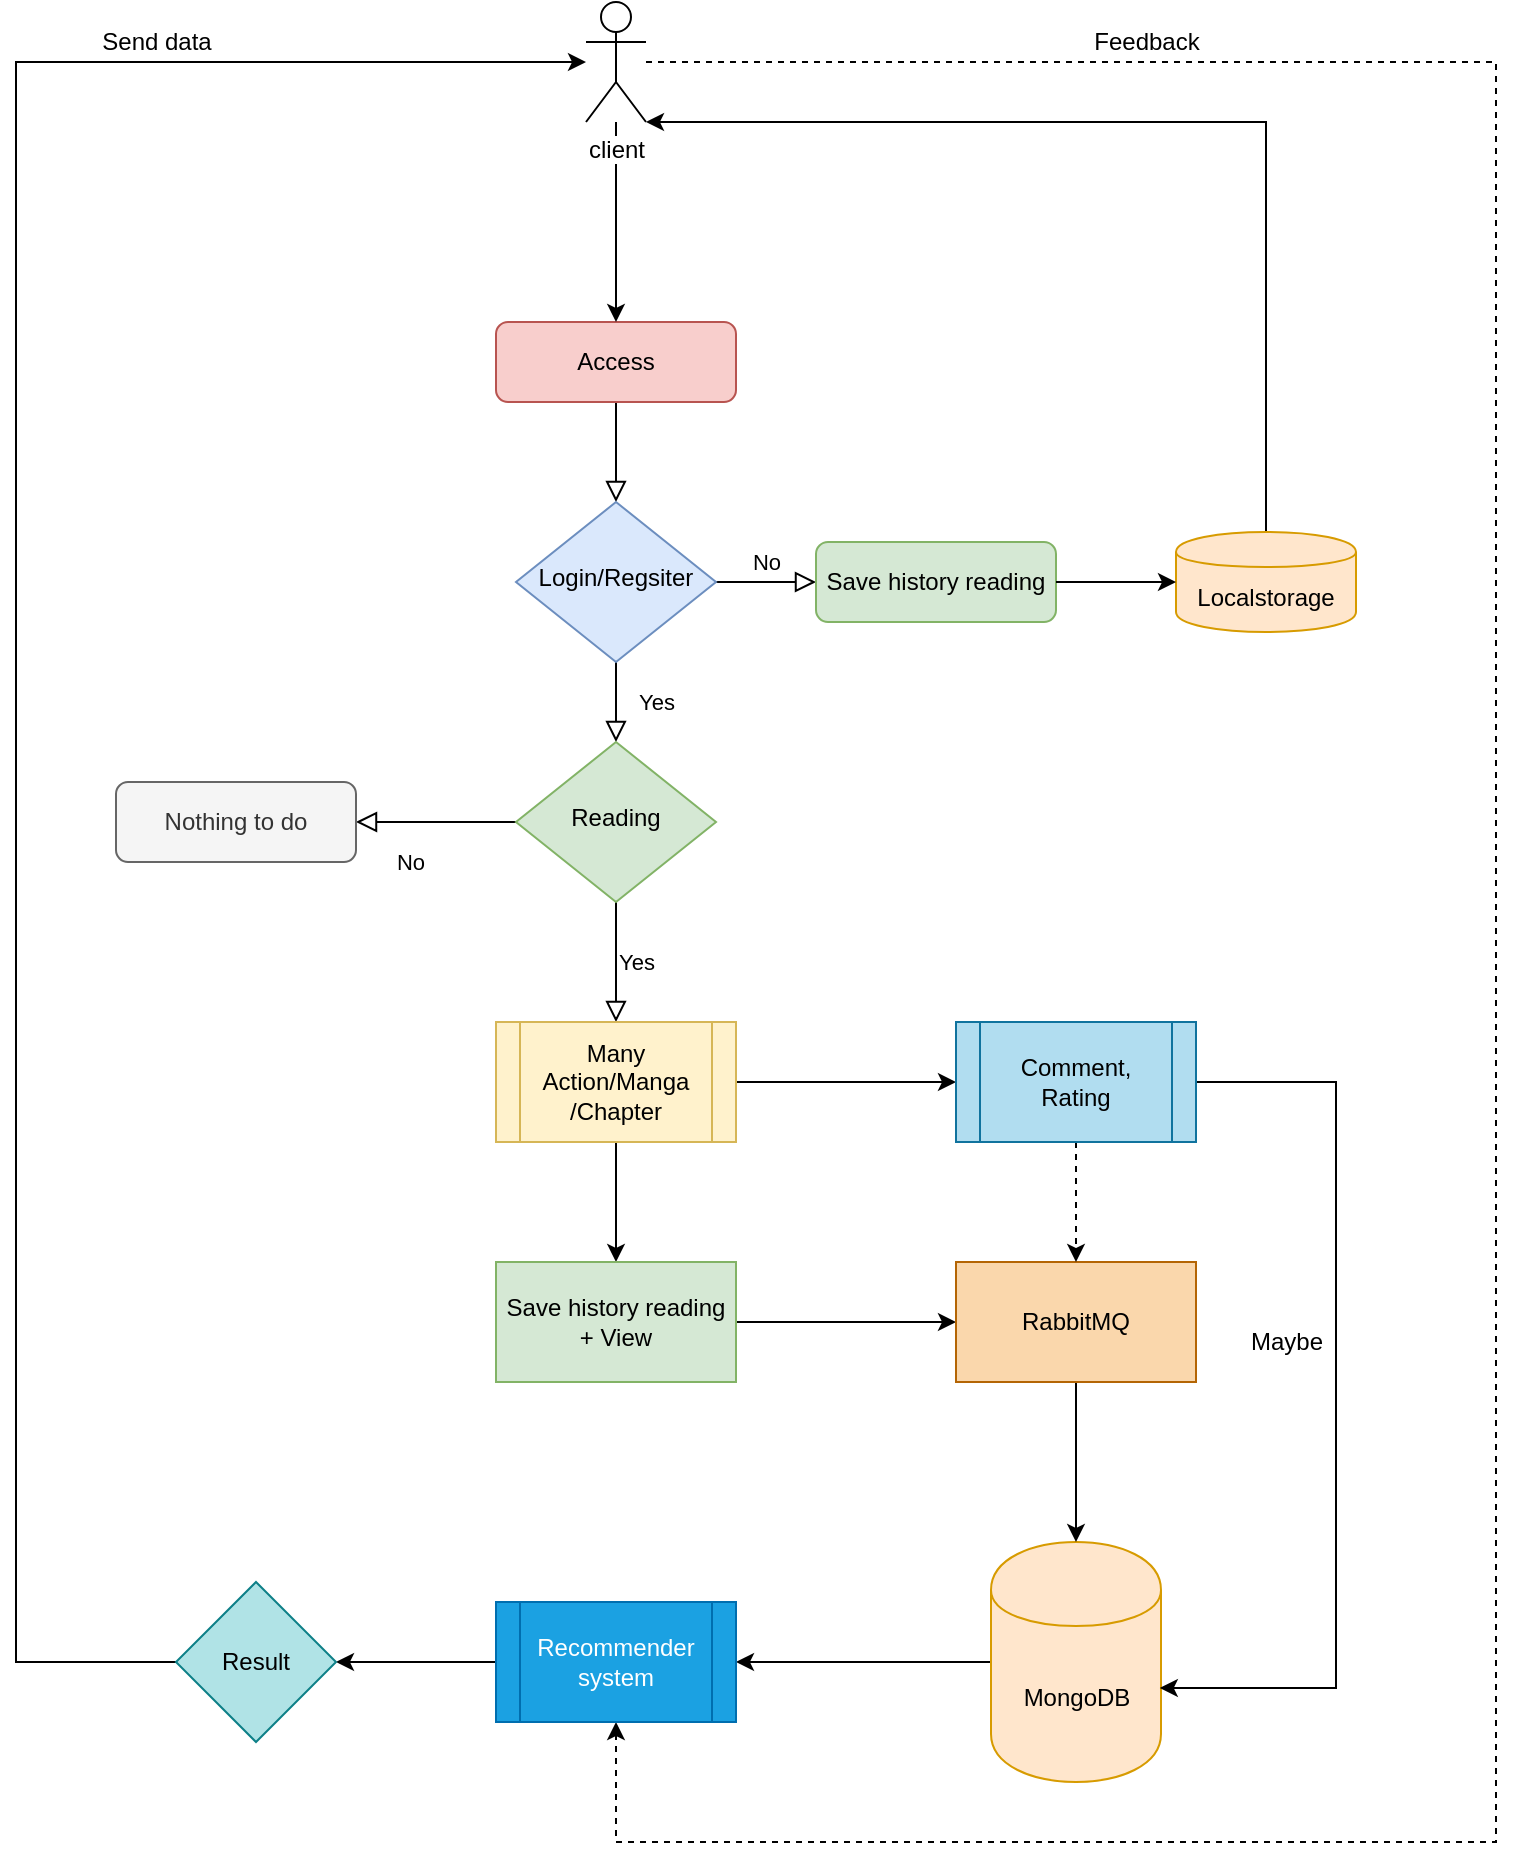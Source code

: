 <mxfile version="12.9.3" type="device"><diagram id="C5RBs43oDa-KdzZeNtuy" name="Page-1"><mxGraphModel dx="981" dy="567" grid="1" gridSize="10" guides="1" tooltips="1" connect="1" arrows="1" fold="1" page="1" pageScale="1" pageWidth="827" pageHeight="1169" math="0" shadow="0"><root><mxCell id="WIyWlLk6GJQsqaUBKTNV-0"/><mxCell id="WIyWlLk6GJQsqaUBKTNV-1" parent="WIyWlLk6GJQsqaUBKTNV-0"/><mxCell id="WIyWlLk6GJQsqaUBKTNV-2" value="" style="rounded=0;html=1;jettySize=auto;orthogonalLoop=1;fontSize=11;endArrow=block;endFill=0;endSize=8;strokeWidth=1;shadow=0;labelBackgroundColor=none;edgeStyle=orthogonalEdgeStyle;" parent="WIyWlLk6GJQsqaUBKTNV-1" source="WIyWlLk6GJQsqaUBKTNV-3" target="WIyWlLk6GJQsqaUBKTNV-6" edge="1"><mxGeometry relative="1" as="geometry"/></mxCell><mxCell id="WIyWlLk6GJQsqaUBKTNV-3" value="Access" style="rounded=1;whiteSpace=wrap;html=1;fontSize=12;glass=0;strokeWidth=1;shadow=0;fillColor=#f8cecc;strokeColor=#b85450;" parent="WIyWlLk6GJQsqaUBKTNV-1" vertex="1"><mxGeometry x="280" y="200" width="120" height="40" as="geometry"/></mxCell><mxCell id="WIyWlLk6GJQsqaUBKTNV-4" value="Yes" style="rounded=0;html=1;jettySize=auto;orthogonalLoop=1;fontSize=11;endArrow=block;endFill=0;endSize=8;strokeWidth=1;shadow=0;labelBackgroundColor=none;edgeStyle=orthogonalEdgeStyle;" parent="WIyWlLk6GJQsqaUBKTNV-1" source="WIyWlLk6GJQsqaUBKTNV-6" target="WIyWlLk6GJQsqaUBKTNV-10" edge="1"><mxGeometry y="20" relative="1" as="geometry"><mxPoint as="offset"/></mxGeometry></mxCell><mxCell id="WIyWlLk6GJQsqaUBKTNV-5" value="No" style="edgeStyle=orthogonalEdgeStyle;rounded=0;html=1;jettySize=auto;orthogonalLoop=1;fontSize=11;endArrow=block;endFill=0;endSize=8;strokeWidth=1;shadow=0;labelBackgroundColor=none;" parent="WIyWlLk6GJQsqaUBKTNV-1" source="WIyWlLk6GJQsqaUBKTNV-6" target="WIyWlLk6GJQsqaUBKTNV-7" edge="1"><mxGeometry y="10" relative="1" as="geometry"><mxPoint as="offset"/></mxGeometry></mxCell><mxCell id="WIyWlLk6GJQsqaUBKTNV-6" value="Login/Regsiter" style="rhombus;whiteSpace=wrap;html=1;shadow=0;fontFamily=Helvetica;fontSize=12;align=center;strokeWidth=1;spacing=6;spacingTop=-4;fillColor=#dae8fc;strokeColor=#6c8ebf;" parent="WIyWlLk6GJQsqaUBKTNV-1" vertex="1"><mxGeometry x="290" y="290" width="100" height="80" as="geometry"/></mxCell><mxCell id="WIyWlLk6GJQsqaUBKTNV-7" value="Save history reading" style="rounded=1;whiteSpace=wrap;html=1;fontSize=12;glass=0;strokeWidth=1;shadow=0;fillColor=#d5e8d4;strokeColor=#82b366;" parent="WIyWlLk6GJQsqaUBKTNV-1" vertex="1"><mxGeometry x="440" y="310" width="120" height="40" as="geometry"/></mxCell><mxCell id="WIyWlLk6GJQsqaUBKTNV-8" value="No" style="rounded=0;html=1;jettySize=auto;orthogonalLoop=1;fontSize=11;endArrow=block;endFill=0;endSize=8;strokeWidth=1;shadow=0;labelBackgroundColor=none;edgeStyle=orthogonalEdgeStyle;" parent="WIyWlLk6GJQsqaUBKTNV-1" source="WIyWlLk6GJQsqaUBKTNV-10" target="WIyWlLk6GJQsqaUBKTNV-11" edge="1"><mxGeometry x="0.333" y="20" relative="1" as="geometry"><mxPoint as="offset"/></mxGeometry></mxCell><mxCell id="WIyWlLk6GJQsqaUBKTNV-9" value="Yes" style="edgeStyle=orthogonalEdgeStyle;rounded=0;html=1;jettySize=auto;orthogonalLoop=1;fontSize=11;endArrow=block;endFill=0;endSize=8;strokeWidth=1;shadow=0;labelBackgroundColor=none;" parent="WIyWlLk6GJQsqaUBKTNV-1" source="WIyWlLk6GJQsqaUBKTNV-10" edge="1"><mxGeometry y="10" relative="1" as="geometry"><mxPoint as="offset"/><mxPoint x="340" y="550" as="targetPoint"/></mxGeometry></mxCell><mxCell id="WIyWlLk6GJQsqaUBKTNV-10" value="Reading" style="rhombus;whiteSpace=wrap;html=1;shadow=0;fontFamily=Helvetica;fontSize=12;align=center;strokeWidth=1;spacing=6;spacingTop=-4;fillColor=#d5e8d4;strokeColor=#82b366;" parent="WIyWlLk6GJQsqaUBKTNV-1" vertex="1"><mxGeometry x="290" y="410" width="100" height="80" as="geometry"/></mxCell><mxCell id="WIyWlLk6GJQsqaUBKTNV-11" value="Nothing to do" style="rounded=1;whiteSpace=wrap;html=1;fontSize=12;glass=0;strokeWidth=1;shadow=0;fillColor=#f5f5f5;strokeColor=#666666;fontColor=#333333;" parent="WIyWlLk6GJQsqaUBKTNV-1" vertex="1"><mxGeometry x="90" y="430" width="120" height="40" as="geometry"/></mxCell><mxCell id="DLrvRcTVrbtSH7o1btaA-3" style="edgeStyle=orthogonalEdgeStyle;rounded=0;orthogonalLoop=1;jettySize=auto;html=1;entryX=0.5;entryY=0;entryDx=0;entryDy=0;" edge="1" parent="WIyWlLk6GJQsqaUBKTNV-1" source="DLrvRcTVrbtSH7o1btaA-0" target="WIyWlLk6GJQsqaUBKTNV-3"><mxGeometry relative="1" as="geometry"/></mxCell><mxCell id="DLrvRcTVrbtSH7o1btaA-30" style="edgeStyle=orthogonalEdgeStyle;rounded=0;orthogonalLoop=1;jettySize=auto;html=1;dashed=1;" edge="1" parent="WIyWlLk6GJQsqaUBKTNV-1" source="DLrvRcTVrbtSH7o1btaA-0" target="DLrvRcTVrbtSH7o1btaA-24"><mxGeometry relative="1" as="geometry"><Array as="points"><mxPoint x="780" y="70"/><mxPoint x="780" y="960"/><mxPoint x="340" y="960"/></Array></mxGeometry></mxCell><mxCell id="DLrvRcTVrbtSH7o1btaA-0" value="client" style="shape=umlActor;verticalLabelPosition=bottom;labelBackgroundColor=#ffffff;verticalAlign=top;html=1;outlineConnect=0;" vertex="1" parent="WIyWlLk6GJQsqaUBKTNV-1"><mxGeometry x="325" y="40" width="30" height="60" as="geometry"/></mxCell><mxCell id="DLrvRcTVrbtSH7o1btaA-11" style="edgeStyle=orthogonalEdgeStyle;rounded=0;orthogonalLoop=1;jettySize=auto;html=1;entryX=0.5;entryY=0;entryDx=0;entryDy=0;" edge="1" parent="WIyWlLk6GJQsqaUBKTNV-1" source="DLrvRcTVrbtSH7o1btaA-9" target="DLrvRcTVrbtSH7o1btaA-10"><mxGeometry relative="1" as="geometry"/></mxCell><mxCell id="DLrvRcTVrbtSH7o1btaA-18" style="edgeStyle=orthogonalEdgeStyle;rounded=0;orthogonalLoop=1;jettySize=auto;html=1;" edge="1" parent="WIyWlLk6GJQsqaUBKTNV-1" source="DLrvRcTVrbtSH7o1btaA-9" target="DLrvRcTVrbtSH7o1btaA-19"><mxGeometry relative="1" as="geometry"><mxPoint x="510" y="580" as="targetPoint"/></mxGeometry></mxCell><mxCell id="DLrvRcTVrbtSH7o1btaA-9" value="Many Action/Manga&lt;br&gt;/Chapter" style="shape=process;whiteSpace=wrap;html=1;backgroundOutline=1;fillColor=#fff2cc;strokeColor=#d6b656;" vertex="1" parent="WIyWlLk6GJQsqaUBKTNV-1"><mxGeometry x="280" y="550" width="120" height="60" as="geometry"/></mxCell><mxCell id="DLrvRcTVrbtSH7o1btaA-16" style="edgeStyle=orthogonalEdgeStyle;rounded=0;orthogonalLoop=1;jettySize=auto;html=1;" edge="1" parent="WIyWlLk6GJQsqaUBKTNV-1" source="DLrvRcTVrbtSH7o1btaA-10" target="DLrvRcTVrbtSH7o1btaA-14"><mxGeometry relative="1" as="geometry"><Array as="points"><mxPoint x="460" y="700"/><mxPoint x="460" y="700"/></Array></mxGeometry></mxCell><mxCell id="DLrvRcTVrbtSH7o1btaA-10" value="Save history reading&lt;br&gt;+ View" style="rounded=0;whiteSpace=wrap;html=1;fillColor=#d5e8d4;strokeColor=#82b366;" vertex="1" parent="WIyWlLk6GJQsqaUBKTNV-1"><mxGeometry x="280" y="670" width="120" height="60" as="geometry"/></mxCell><mxCell id="DLrvRcTVrbtSH7o1btaA-25" style="edgeStyle=orthogonalEdgeStyle;rounded=0;orthogonalLoop=1;jettySize=auto;html=1;" edge="1" parent="WIyWlLk6GJQsqaUBKTNV-1" source="DLrvRcTVrbtSH7o1btaA-12" target="DLrvRcTVrbtSH7o1btaA-24"><mxGeometry relative="1" as="geometry"/></mxCell><mxCell id="DLrvRcTVrbtSH7o1btaA-12" value="MongoDB" style="shape=cylinder;whiteSpace=wrap;html=1;boundedLbl=1;backgroundOutline=1;fillColor=#ffe6cc;strokeColor=#d79b00;" vertex="1" parent="WIyWlLk6GJQsqaUBKTNV-1"><mxGeometry x="527.5" y="810" width="85" height="120" as="geometry"/></mxCell><mxCell id="DLrvRcTVrbtSH7o1btaA-15" style="edgeStyle=orthogonalEdgeStyle;rounded=0;orthogonalLoop=1;jettySize=auto;html=1;entryX=0.5;entryY=0;entryDx=0;entryDy=0;" edge="1" parent="WIyWlLk6GJQsqaUBKTNV-1" source="DLrvRcTVrbtSH7o1btaA-14" target="DLrvRcTVrbtSH7o1btaA-12"><mxGeometry relative="1" as="geometry"/></mxCell><mxCell id="DLrvRcTVrbtSH7o1btaA-14" value="RabbitMQ" style="rounded=0;whiteSpace=wrap;html=1;fillColor=#fad7ac;strokeColor=#b46504;" vertex="1" parent="WIyWlLk6GJQsqaUBKTNV-1"><mxGeometry x="510" y="670" width="120" height="60" as="geometry"/></mxCell><mxCell id="DLrvRcTVrbtSH7o1btaA-20" style="edgeStyle=orthogonalEdgeStyle;rounded=0;orthogonalLoop=1;jettySize=auto;html=1;dashed=1;" edge="1" parent="WIyWlLk6GJQsqaUBKTNV-1" source="DLrvRcTVrbtSH7o1btaA-19" target="DLrvRcTVrbtSH7o1btaA-14"><mxGeometry relative="1" as="geometry"/></mxCell><mxCell id="DLrvRcTVrbtSH7o1btaA-22" style="edgeStyle=orthogonalEdgeStyle;rounded=0;orthogonalLoop=1;jettySize=auto;html=1;entryX=0.993;entryY=0.612;entryDx=0;entryDy=0;entryPerimeter=0;" edge="1" parent="WIyWlLk6GJQsqaUBKTNV-1" source="DLrvRcTVrbtSH7o1btaA-19" target="DLrvRcTVrbtSH7o1btaA-12"><mxGeometry relative="1" as="geometry"><Array as="points"><mxPoint x="700" y="580"/><mxPoint x="700" y="883"/><mxPoint x="612" y="883"/></Array></mxGeometry></mxCell><mxCell id="DLrvRcTVrbtSH7o1btaA-19" value="Comment,&lt;br&gt;Rating" style="shape=process;whiteSpace=wrap;html=1;backgroundOutline=1;fillColor=#b1ddf0;strokeColor=#10739e;" vertex="1" parent="WIyWlLk6GJQsqaUBKTNV-1"><mxGeometry x="510" y="550" width="120" height="60" as="geometry"/></mxCell><mxCell id="DLrvRcTVrbtSH7o1btaA-21" value="Maybe" style="text;html=1;align=center;verticalAlign=middle;resizable=0;points=[];autosize=1;" vertex="1" parent="WIyWlLk6GJQsqaUBKTNV-1"><mxGeometry x="650" y="700" width="50" height="20" as="geometry"/></mxCell><mxCell id="DLrvRcTVrbtSH7o1btaA-34" style="edgeStyle=orthogonalEdgeStyle;rounded=0;orthogonalLoop=1;jettySize=auto;html=1;entryX=1;entryY=1;entryDx=0;entryDy=0;entryPerimeter=0;" edge="1" parent="WIyWlLk6GJQsqaUBKTNV-1" source="DLrvRcTVrbtSH7o1btaA-5" target="DLrvRcTVrbtSH7o1btaA-0"><mxGeometry relative="1" as="geometry"><Array as="points"><mxPoint x="665" y="100"/></Array></mxGeometry></mxCell><mxCell id="DLrvRcTVrbtSH7o1btaA-5" value="Localstorage" style="shape=cylinder;whiteSpace=wrap;html=1;boundedLbl=1;backgroundOutline=1;fillColor=#ffe6cc;strokeColor=#d79b00;" vertex="1" parent="WIyWlLk6GJQsqaUBKTNV-1"><mxGeometry x="620" y="305" width="90" height="50" as="geometry"/></mxCell><mxCell id="DLrvRcTVrbtSH7o1btaA-23" style="edgeStyle=orthogonalEdgeStyle;rounded=0;orthogonalLoop=1;jettySize=auto;html=1;" edge="1" parent="WIyWlLk6GJQsqaUBKTNV-1" source="WIyWlLk6GJQsqaUBKTNV-7" target="DLrvRcTVrbtSH7o1btaA-5"><mxGeometry relative="1" as="geometry"><mxPoint x="770" y="330" as="targetPoint"/><mxPoint x="560" y="330" as="sourcePoint"/></mxGeometry></mxCell><mxCell id="DLrvRcTVrbtSH7o1btaA-27" style="edgeStyle=orthogonalEdgeStyle;rounded=0;orthogonalLoop=1;jettySize=auto;html=1;entryX=1;entryY=0.5;entryDx=0;entryDy=0;" edge="1" parent="WIyWlLk6GJQsqaUBKTNV-1" source="DLrvRcTVrbtSH7o1btaA-24" target="DLrvRcTVrbtSH7o1btaA-26"><mxGeometry relative="1" as="geometry"/></mxCell><mxCell id="DLrvRcTVrbtSH7o1btaA-24" value="Recommender system" style="shape=process;whiteSpace=wrap;html=1;backgroundOutline=1;fillColor=#1ba1e2;strokeColor=#006EAF;fontColor=#ffffff;" vertex="1" parent="WIyWlLk6GJQsqaUBKTNV-1"><mxGeometry x="280" y="840" width="120" height="60" as="geometry"/></mxCell><mxCell id="DLrvRcTVrbtSH7o1btaA-28" style="edgeStyle=orthogonalEdgeStyle;rounded=0;orthogonalLoop=1;jettySize=auto;html=1;" edge="1" parent="WIyWlLk6GJQsqaUBKTNV-1" source="DLrvRcTVrbtSH7o1btaA-26" target="DLrvRcTVrbtSH7o1btaA-0"><mxGeometry relative="1" as="geometry"><Array as="points"><mxPoint x="40" y="870"/><mxPoint x="40" y="70"/></Array></mxGeometry></mxCell><mxCell id="DLrvRcTVrbtSH7o1btaA-26" value="Result" style="rhombus;whiteSpace=wrap;html=1;fillColor=#b0e3e6;strokeColor=#0e8088;" vertex="1" parent="WIyWlLk6GJQsqaUBKTNV-1"><mxGeometry x="120" y="830" width="80" height="80" as="geometry"/></mxCell><mxCell id="DLrvRcTVrbtSH7o1btaA-31" value="Send data" style="text;html=1;align=center;verticalAlign=middle;resizable=0;points=[];autosize=1;" vertex="1" parent="WIyWlLk6GJQsqaUBKTNV-1"><mxGeometry x="75" y="50" width="70" height="20" as="geometry"/></mxCell><mxCell id="DLrvRcTVrbtSH7o1btaA-32" value="Feedback" style="text;html=1;align=center;verticalAlign=middle;resizable=0;points=[];autosize=1;" vertex="1" parent="WIyWlLk6GJQsqaUBKTNV-1"><mxGeometry x="570" y="50" width="70" height="20" as="geometry"/></mxCell></root></mxGraphModel></diagram></mxfile>
